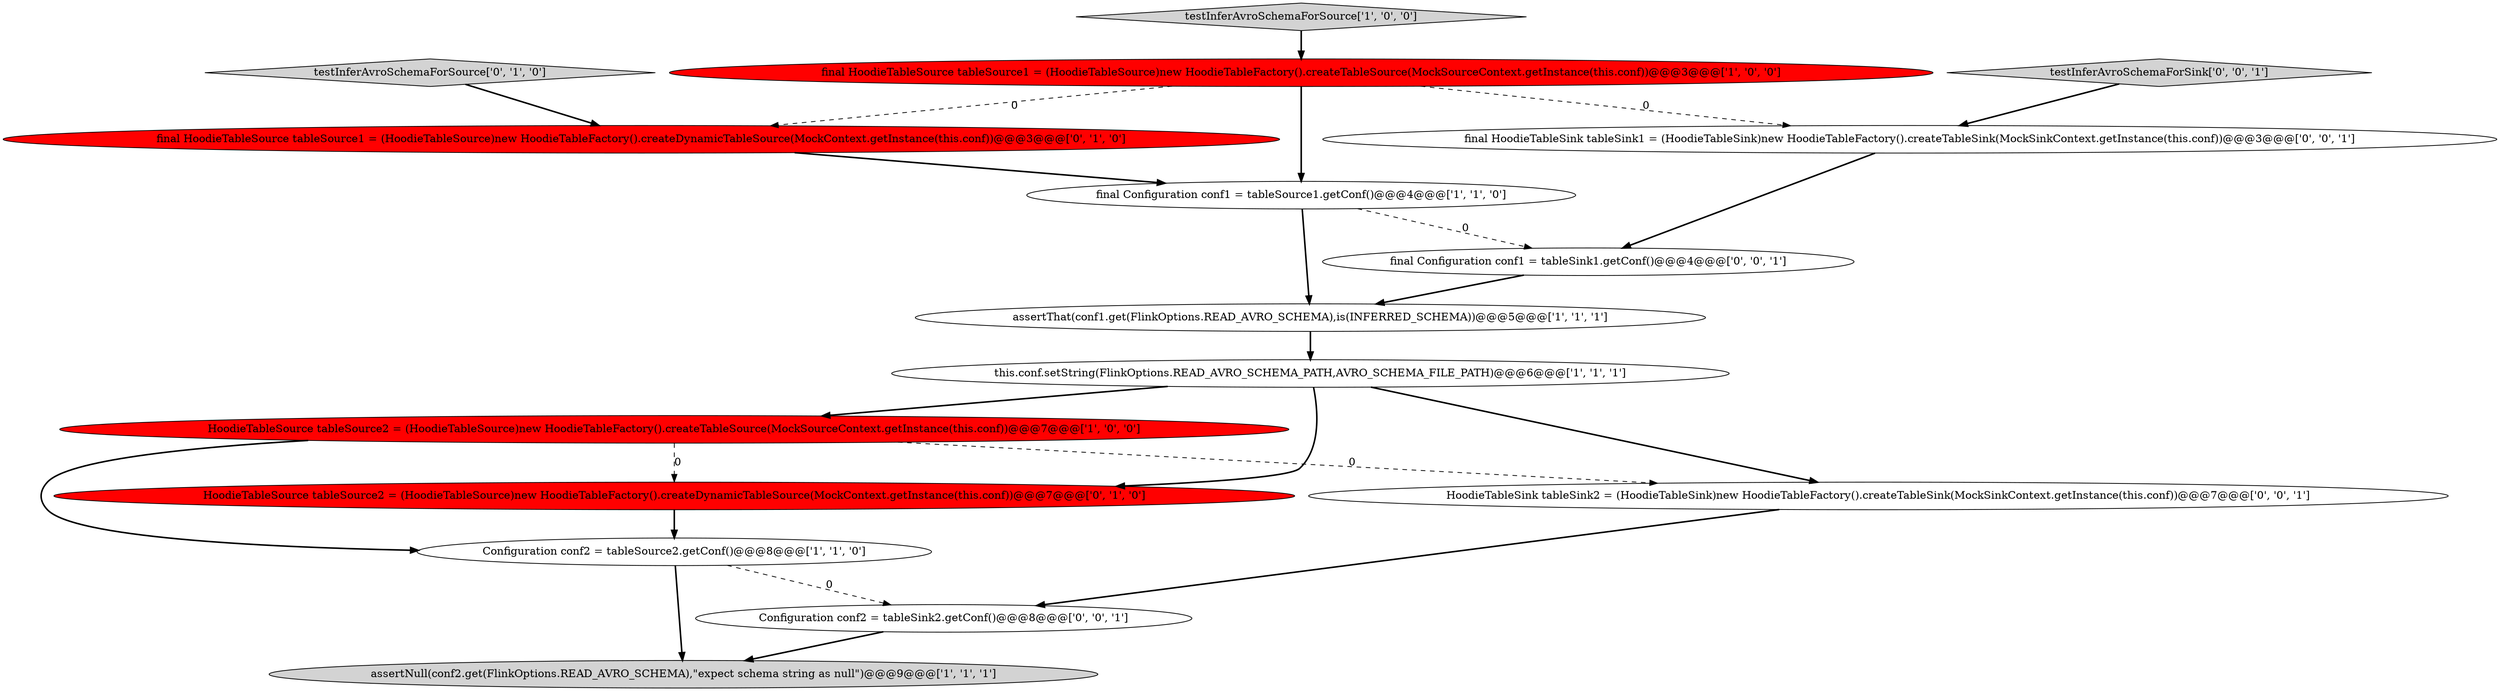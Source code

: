 digraph {
1 [style = filled, label = "Configuration conf2 = tableSource2.getConf()@@@8@@@['1', '1', '0']", fillcolor = white, shape = ellipse image = "AAA0AAABBB1BBB"];
4 [style = filled, label = "assertNull(conf2.get(FlinkOptions.READ_AVRO_SCHEMA),\"expect schema string as null\")@@@9@@@['1', '1', '1']", fillcolor = lightgray, shape = ellipse image = "AAA0AAABBB1BBB"];
3 [style = filled, label = "assertThat(conf1.get(FlinkOptions.READ_AVRO_SCHEMA),is(INFERRED_SCHEMA))@@@5@@@['1', '1', '1']", fillcolor = white, shape = ellipse image = "AAA0AAABBB1BBB"];
6 [style = filled, label = "HoodieTableSource tableSource2 = (HoodieTableSource)new HoodieTableFactory().createTableSource(MockSourceContext.getInstance(this.conf))@@@7@@@['1', '0', '0']", fillcolor = red, shape = ellipse image = "AAA1AAABBB1BBB"];
10 [style = filled, label = "HoodieTableSource tableSource2 = (HoodieTableSource)new HoodieTableFactory().createDynamicTableSource(MockContext.getInstance(this.conf))@@@7@@@['0', '1', '0']", fillcolor = red, shape = ellipse image = "AAA1AAABBB2BBB"];
2 [style = filled, label = "final HoodieTableSource tableSource1 = (HoodieTableSource)new HoodieTableFactory().createTableSource(MockSourceContext.getInstance(this.conf))@@@3@@@['1', '0', '0']", fillcolor = red, shape = ellipse image = "AAA1AAABBB1BBB"];
0 [style = filled, label = "final Configuration conf1 = tableSource1.getConf()@@@4@@@['1', '1', '0']", fillcolor = white, shape = ellipse image = "AAA0AAABBB1BBB"];
7 [style = filled, label = "testInferAvroSchemaForSource['1', '0', '0']", fillcolor = lightgray, shape = diamond image = "AAA0AAABBB1BBB"];
12 [style = filled, label = "final HoodieTableSink tableSink1 = (HoodieTableSink)new HoodieTableFactory().createTableSink(MockSinkContext.getInstance(this.conf))@@@3@@@['0', '0', '1']", fillcolor = white, shape = ellipse image = "AAA0AAABBB3BBB"];
15 [style = filled, label = "testInferAvroSchemaForSink['0', '0', '1']", fillcolor = lightgray, shape = diamond image = "AAA0AAABBB3BBB"];
11 [style = filled, label = "Configuration conf2 = tableSink2.getConf()@@@8@@@['0', '0', '1']", fillcolor = white, shape = ellipse image = "AAA0AAABBB3BBB"];
9 [style = filled, label = "final HoodieTableSource tableSource1 = (HoodieTableSource)new HoodieTableFactory().createDynamicTableSource(MockContext.getInstance(this.conf))@@@3@@@['0', '1', '0']", fillcolor = red, shape = ellipse image = "AAA1AAABBB2BBB"];
14 [style = filled, label = "final Configuration conf1 = tableSink1.getConf()@@@4@@@['0', '0', '1']", fillcolor = white, shape = ellipse image = "AAA0AAABBB3BBB"];
13 [style = filled, label = "HoodieTableSink tableSink2 = (HoodieTableSink)new HoodieTableFactory().createTableSink(MockSinkContext.getInstance(this.conf))@@@7@@@['0', '0', '1']", fillcolor = white, shape = ellipse image = "AAA0AAABBB3BBB"];
5 [style = filled, label = "this.conf.setString(FlinkOptions.READ_AVRO_SCHEMA_PATH,AVRO_SCHEMA_FILE_PATH)@@@6@@@['1', '1', '1']", fillcolor = white, shape = ellipse image = "AAA0AAABBB1BBB"];
8 [style = filled, label = "testInferAvroSchemaForSource['0', '1', '0']", fillcolor = lightgray, shape = diamond image = "AAA0AAABBB2BBB"];
0->3 [style = bold, label=""];
14->3 [style = bold, label=""];
5->10 [style = bold, label=""];
1->4 [style = bold, label=""];
9->0 [style = bold, label=""];
11->4 [style = bold, label=""];
13->11 [style = bold, label=""];
6->10 [style = dashed, label="0"];
0->14 [style = dashed, label="0"];
6->1 [style = bold, label=""];
2->12 [style = dashed, label="0"];
3->5 [style = bold, label=""];
2->0 [style = bold, label=""];
6->13 [style = dashed, label="0"];
5->6 [style = bold, label=""];
2->9 [style = dashed, label="0"];
7->2 [style = bold, label=""];
1->11 [style = dashed, label="0"];
5->13 [style = bold, label=""];
12->14 [style = bold, label=""];
8->9 [style = bold, label=""];
15->12 [style = bold, label=""];
10->1 [style = bold, label=""];
}

